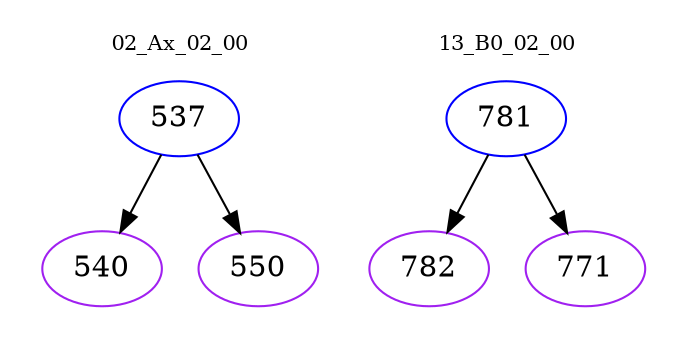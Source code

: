 digraph{
subgraph cluster_0 {
color = white
label = "02_Ax_02_00";
fontsize=10;
T0_537 [label="537", color="blue"]
T0_537 -> T0_540 [color="black"]
T0_540 [label="540", color="purple"]
T0_537 -> T0_550 [color="black"]
T0_550 [label="550", color="purple"]
}
subgraph cluster_1 {
color = white
label = "13_B0_02_00";
fontsize=10;
T1_781 [label="781", color="blue"]
T1_781 -> T1_782 [color="black"]
T1_782 [label="782", color="purple"]
T1_781 -> T1_771 [color="black"]
T1_771 [label="771", color="purple"]
}
}
